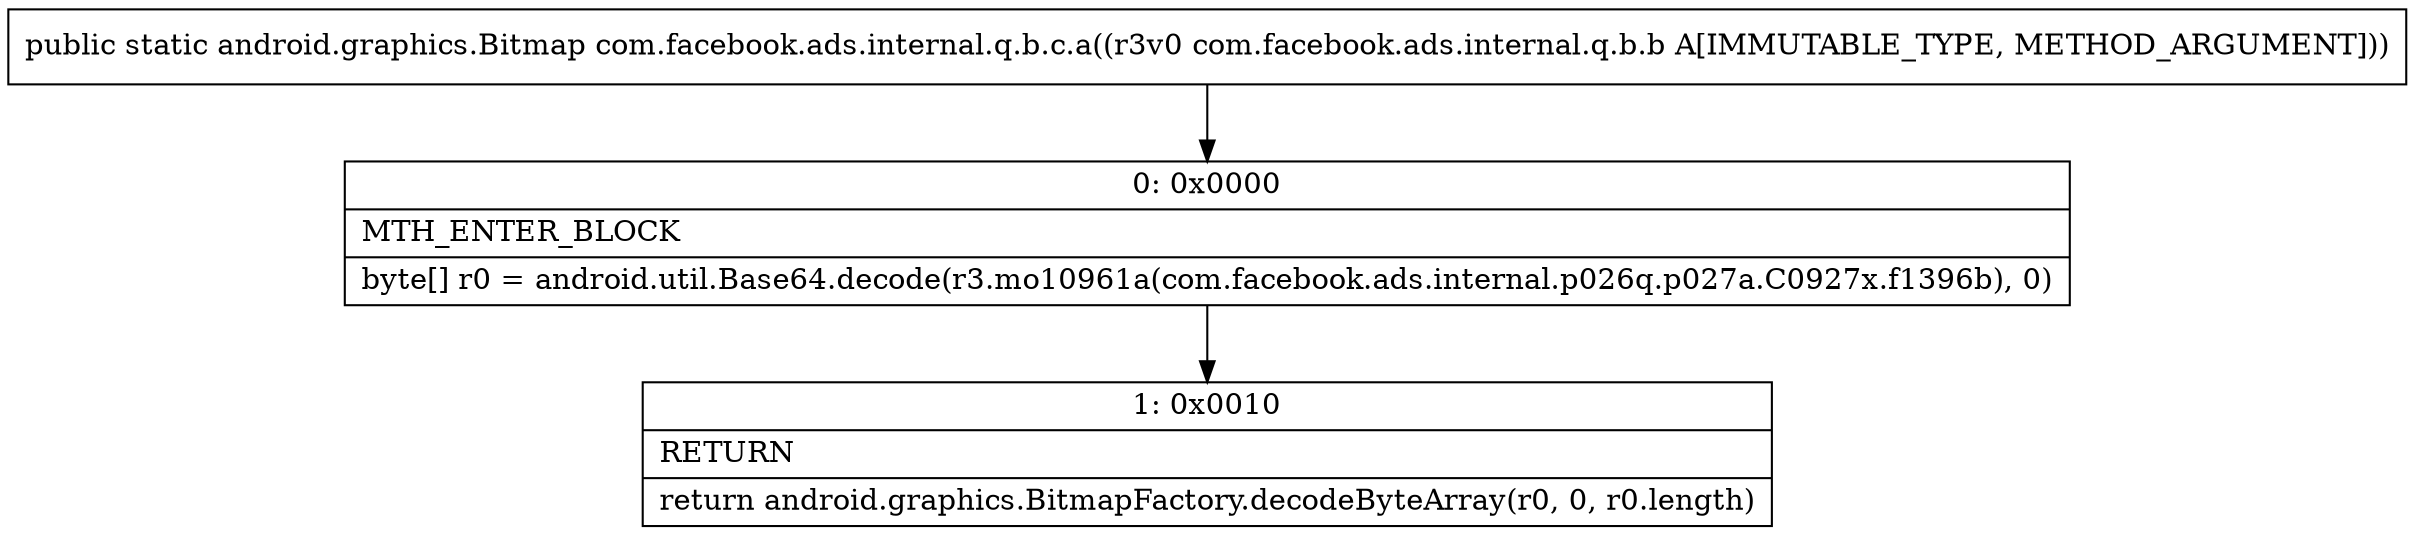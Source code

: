 digraph "CFG forcom.facebook.ads.internal.q.b.c.a(Lcom\/facebook\/ads\/internal\/q\/b\/b;)Landroid\/graphics\/Bitmap;" {
Node_0 [shape=record,label="{0\:\ 0x0000|MTH_ENTER_BLOCK\l|byte[] r0 = android.util.Base64.decode(r3.mo10961a(com.facebook.ads.internal.p026q.p027a.C0927x.f1396b), 0)\l}"];
Node_1 [shape=record,label="{1\:\ 0x0010|RETURN\l|return android.graphics.BitmapFactory.decodeByteArray(r0, 0, r0.length)\l}"];
MethodNode[shape=record,label="{public static android.graphics.Bitmap com.facebook.ads.internal.q.b.c.a((r3v0 com.facebook.ads.internal.q.b.b A[IMMUTABLE_TYPE, METHOD_ARGUMENT])) }"];
MethodNode -> Node_0;
Node_0 -> Node_1;
}

